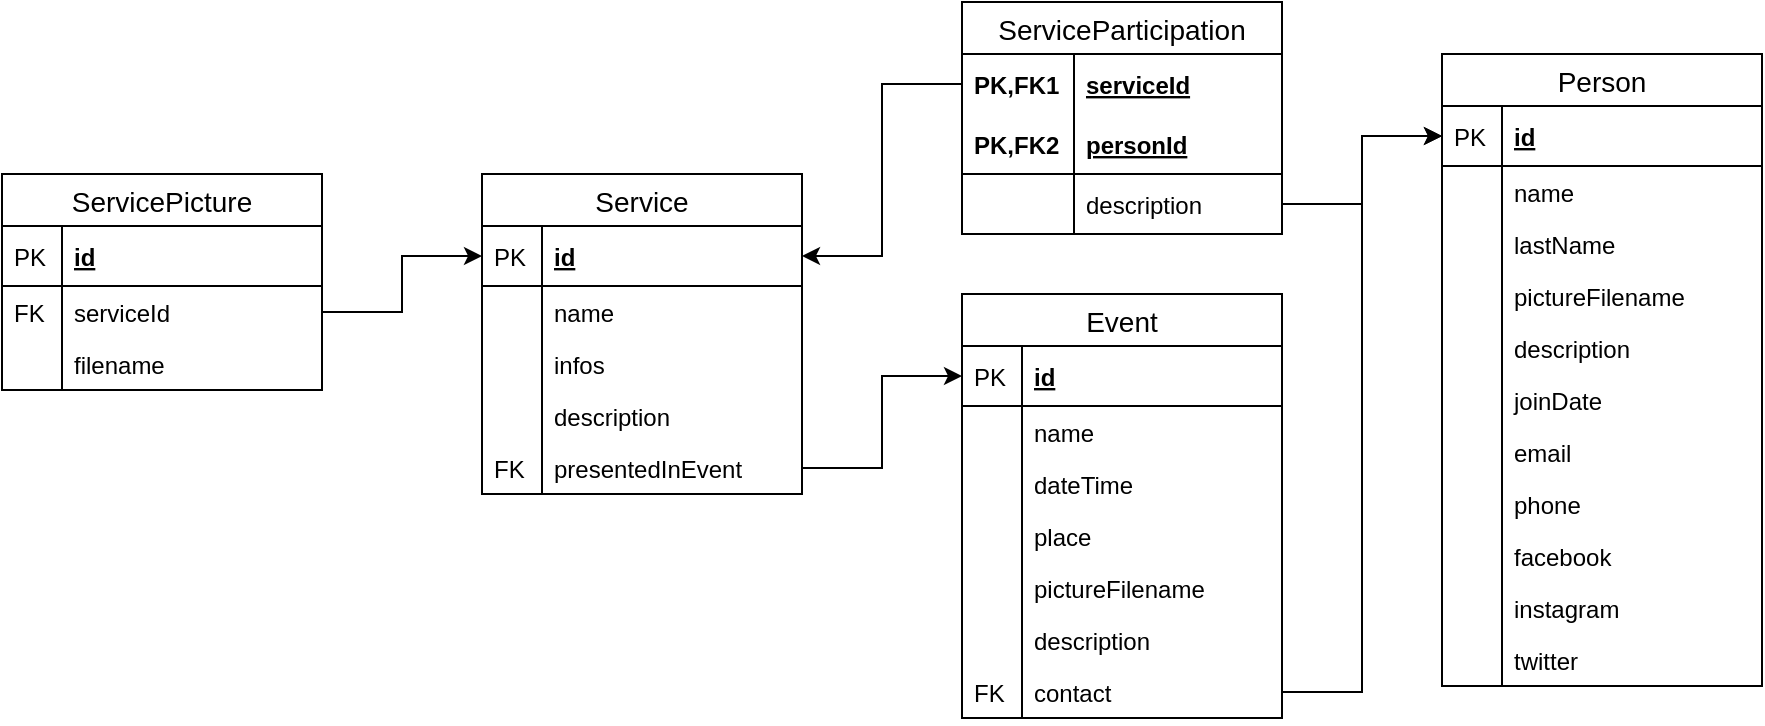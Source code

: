 <mxfile version="13.0.0" type="github">
  <diagram id="hEyKxy33xBOfwc49a35S" name="Page-1">
    <mxGraphModel dx="1516" dy="409" grid="1" gridSize="10" guides="1" tooltips="1" connect="1" arrows="1" fold="1" page="1" pageScale="1" pageWidth="827" pageHeight="1169" math="0" shadow="0">
      <root>
        <mxCell id="0" />
        <mxCell id="1" parent="0" />
        <mxCell id="F8qXASCYyBjZUGjVHtPD-25" style="edgeStyle=orthogonalEdgeStyle;rounded=0;orthogonalLoop=1;jettySize=auto;html=1;exitX=1;exitY=0.5;exitDx=0;exitDy=0;entryX=0;entryY=0.5;entryDx=0;entryDy=0;" parent="1" source="F8qXASCYyBjZUGjVHtPD-17" target="F8qXASCYyBjZUGjVHtPD-2" edge="1">
          <mxGeometry relative="1" as="geometry" />
        </mxCell>
        <mxCell id="F8qXASCYyBjZUGjVHtPD-48" style="edgeStyle=orthogonalEdgeStyle;rounded=0;orthogonalLoop=1;jettySize=auto;html=1;exitX=0;exitY=0.5;exitDx=0;exitDy=0;entryX=1;entryY=0.5;entryDx=0;entryDy=0;" parent="1" source="F8qXASCYyBjZUGjVHtPD-42" target="F8qXASCYyBjZUGjVHtPD-2" edge="1">
          <mxGeometry relative="1" as="geometry" />
        </mxCell>
        <mxCell id="F8qXASCYyBjZUGjVHtPD-1" value="Service" style="swimlane;fontStyle=0;childLayout=stackLayout;horizontal=1;startSize=26;horizontalStack=0;resizeParent=1;resizeParentMax=0;resizeLast=0;collapsible=1;marginBottom=0;align=center;fontSize=14;" parent="1" vertex="1">
          <mxGeometry x="-240" y="400" width="160" height="160" as="geometry" />
        </mxCell>
        <mxCell id="F8qXASCYyBjZUGjVHtPD-2" value="id" style="shape=partialRectangle;top=0;left=0;right=0;bottom=1;align=left;verticalAlign=middle;fillColor=none;spacingLeft=34;spacingRight=4;overflow=hidden;rotatable=0;points=[[0,0.5],[1,0.5]];portConstraint=eastwest;dropTarget=0;fontStyle=5;fontSize=12;" parent="F8qXASCYyBjZUGjVHtPD-1" vertex="1">
          <mxGeometry y="26" width="160" height="30" as="geometry" />
        </mxCell>
        <mxCell id="F8qXASCYyBjZUGjVHtPD-3" value="PK" style="shape=partialRectangle;top=0;left=0;bottom=0;fillColor=none;align=left;verticalAlign=middle;spacingLeft=4;spacingRight=4;overflow=hidden;rotatable=0;points=[];portConstraint=eastwest;part=1;fontSize=12;" parent="F8qXASCYyBjZUGjVHtPD-2" vertex="1" connectable="0">
          <mxGeometry width="30" height="30" as="geometry" />
        </mxCell>
        <mxCell id="F8qXASCYyBjZUGjVHtPD-4" value="name" style="shape=partialRectangle;top=0;left=0;right=0;bottom=0;align=left;verticalAlign=top;fillColor=none;spacingLeft=34;spacingRight=4;overflow=hidden;rotatable=0;points=[[0,0.5],[1,0.5]];portConstraint=eastwest;dropTarget=0;fontSize=12;" parent="F8qXASCYyBjZUGjVHtPD-1" vertex="1">
          <mxGeometry y="56" width="160" height="26" as="geometry" />
        </mxCell>
        <mxCell id="F8qXASCYyBjZUGjVHtPD-5" value="" style="shape=partialRectangle;top=0;left=0;bottom=0;fillColor=none;align=left;verticalAlign=top;spacingLeft=4;spacingRight=4;overflow=hidden;rotatable=0;points=[];portConstraint=eastwest;part=1;fontSize=12;" parent="F8qXASCYyBjZUGjVHtPD-4" vertex="1" connectable="0">
          <mxGeometry width="30" height="26" as="geometry" />
        </mxCell>
        <mxCell id="F8qXASCYyBjZUGjVHtPD-6" value="infos" style="shape=partialRectangle;top=0;left=0;right=0;bottom=0;align=left;verticalAlign=top;fillColor=none;spacingLeft=34;spacingRight=4;overflow=hidden;rotatable=0;points=[[0,0.5],[1,0.5]];portConstraint=eastwest;dropTarget=0;fontSize=12;" parent="F8qXASCYyBjZUGjVHtPD-1" vertex="1">
          <mxGeometry y="82" width="160" height="26" as="geometry" />
        </mxCell>
        <mxCell id="F8qXASCYyBjZUGjVHtPD-7" value="" style="shape=partialRectangle;top=0;left=0;bottom=0;fillColor=none;align=left;verticalAlign=top;spacingLeft=4;spacingRight=4;overflow=hidden;rotatable=0;points=[];portConstraint=eastwest;part=1;fontSize=12;" parent="F8qXASCYyBjZUGjVHtPD-6" vertex="1" connectable="0">
          <mxGeometry width="30" height="26" as="geometry" />
        </mxCell>
        <mxCell id="roz7lpAu7tyGoxZHOuFG-14" value="description" style="shape=partialRectangle;top=0;left=0;right=0;bottom=0;align=left;verticalAlign=top;fillColor=none;spacingLeft=34;spacingRight=4;overflow=hidden;rotatable=0;points=[[0,0.5],[1,0.5]];portConstraint=eastwest;dropTarget=0;fontSize=12;" parent="F8qXASCYyBjZUGjVHtPD-1" vertex="1">
          <mxGeometry y="108" width="160" height="26" as="geometry" />
        </mxCell>
        <mxCell id="roz7lpAu7tyGoxZHOuFG-15" value="" style="shape=partialRectangle;top=0;left=0;bottom=0;fillColor=none;align=left;verticalAlign=top;spacingLeft=4;spacingRight=4;overflow=hidden;rotatable=0;points=[];portConstraint=eastwest;part=1;fontSize=12;" parent="roz7lpAu7tyGoxZHOuFG-14" vertex="1" connectable="0">
          <mxGeometry width="30" height="26" as="geometry" />
        </mxCell>
        <mxCell id="F8qXASCYyBjZUGjVHtPD-12" value="presentedInEvent" style="shape=partialRectangle;top=0;left=0;right=0;bottom=0;align=left;verticalAlign=top;fillColor=none;spacingLeft=34;spacingRight=4;overflow=hidden;rotatable=0;points=[[0,0.5],[1,0.5]];portConstraint=eastwest;dropTarget=0;fontSize=12;" parent="F8qXASCYyBjZUGjVHtPD-1" vertex="1">
          <mxGeometry y="134" width="160" height="26" as="geometry" />
        </mxCell>
        <mxCell id="F8qXASCYyBjZUGjVHtPD-13" value="FK" style="shape=partialRectangle;top=0;left=0;bottom=0;fillColor=none;align=left;verticalAlign=top;spacingLeft=4;spacingRight=4;overflow=hidden;rotatable=0;points=[];portConstraint=eastwest;part=1;fontSize=12;" parent="F8qXASCYyBjZUGjVHtPD-12" vertex="1" connectable="0">
          <mxGeometry width="30" height="26" as="geometry" />
        </mxCell>
        <mxCell id="F8qXASCYyBjZUGjVHtPD-14" value="ServicePicture" style="swimlane;fontStyle=0;childLayout=stackLayout;horizontal=1;startSize=26;horizontalStack=0;resizeParent=1;resizeParentMax=0;resizeLast=0;collapsible=1;marginBottom=0;align=center;fontSize=14;" parent="1" vertex="1">
          <mxGeometry x="-480" y="400" width="160" height="108" as="geometry" />
        </mxCell>
        <mxCell id="F8qXASCYyBjZUGjVHtPD-15" value="id" style="shape=partialRectangle;top=0;left=0;right=0;bottom=1;align=left;verticalAlign=middle;fillColor=none;spacingLeft=34;spacingRight=4;overflow=hidden;rotatable=0;points=[[0,0.5],[1,0.5]];portConstraint=eastwest;dropTarget=0;fontStyle=5;fontSize=12;" parent="F8qXASCYyBjZUGjVHtPD-14" vertex="1">
          <mxGeometry y="26" width="160" height="30" as="geometry" />
        </mxCell>
        <mxCell id="F8qXASCYyBjZUGjVHtPD-16" value="PK" style="shape=partialRectangle;top=0;left=0;bottom=0;fillColor=none;align=left;verticalAlign=middle;spacingLeft=4;spacingRight=4;overflow=hidden;rotatable=0;points=[];portConstraint=eastwest;part=1;fontSize=12;" parent="F8qXASCYyBjZUGjVHtPD-15" vertex="1" connectable="0">
          <mxGeometry width="30" height="30" as="geometry" />
        </mxCell>
        <mxCell id="F8qXASCYyBjZUGjVHtPD-17" value="serviceId" style="shape=partialRectangle;top=0;left=0;right=0;bottom=0;align=left;verticalAlign=top;fillColor=none;spacingLeft=34;spacingRight=4;overflow=hidden;rotatable=0;points=[[0,0.5],[1,0.5]];portConstraint=eastwest;dropTarget=0;fontSize=12;" parent="F8qXASCYyBjZUGjVHtPD-14" vertex="1">
          <mxGeometry y="56" width="160" height="26" as="geometry" />
        </mxCell>
        <mxCell id="F8qXASCYyBjZUGjVHtPD-18" value="FK" style="shape=partialRectangle;top=0;left=0;bottom=0;fillColor=none;align=left;verticalAlign=top;spacingLeft=4;spacingRight=4;overflow=hidden;rotatable=0;points=[];portConstraint=eastwest;part=1;fontSize=12;" parent="F8qXASCYyBjZUGjVHtPD-17" vertex="1" connectable="0">
          <mxGeometry width="30" height="26" as="geometry" />
        </mxCell>
        <mxCell id="F8qXASCYyBjZUGjVHtPD-85" value="filename" style="shape=partialRectangle;top=0;left=0;right=0;bottom=0;align=left;verticalAlign=top;fillColor=none;spacingLeft=34;spacingRight=4;overflow=hidden;rotatable=0;points=[[0,0.5],[1,0.5]];portConstraint=eastwest;dropTarget=0;fontSize=12;" parent="F8qXASCYyBjZUGjVHtPD-14" vertex="1">
          <mxGeometry y="82" width="160" height="26" as="geometry" />
        </mxCell>
        <mxCell id="F8qXASCYyBjZUGjVHtPD-86" value="" style="shape=partialRectangle;top=0;left=0;bottom=0;fillColor=none;align=left;verticalAlign=top;spacingLeft=4;spacingRight=4;overflow=hidden;rotatable=0;points=[];portConstraint=eastwest;part=1;fontSize=12;" parent="F8qXASCYyBjZUGjVHtPD-85" vertex="1" connectable="0">
          <mxGeometry width="30" height="26" as="geometry" />
        </mxCell>
        <mxCell id="F8qXASCYyBjZUGjVHtPD-91" style="edgeStyle=orthogonalEdgeStyle;rounded=0;orthogonalLoop=1;jettySize=auto;html=1;exitX=1;exitY=0.5;exitDx=0;exitDy=0;entryX=0;entryY=0.5;entryDx=0;entryDy=0;" parent="1" source="F8qXASCYyBjZUGjVHtPD-44" target="F8qXASCYyBjZUGjVHtPD-50" edge="1">
          <mxGeometry relative="1" as="geometry">
            <mxPoint x="200" y="430" as="targetPoint" />
          </mxGeometry>
        </mxCell>
        <mxCell id="roz7lpAu7tyGoxZHOuFG-16" style="edgeStyle=orthogonalEdgeStyle;rounded=0;orthogonalLoop=1;jettySize=auto;html=1;exitX=1;exitY=0.5;exitDx=0;exitDy=0;entryX=0;entryY=0.5;entryDx=0;entryDy=0;" parent="1" source="F8qXASCYyBjZUGjVHtPD-12" target="roz7lpAu7tyGoxZHOuFG-2" edge="1">
          <mxGeometry relative="1" as="geometry" />
        </mxCell>
        <mxCell id="roz7lpAu7tyGoxZHOuFG-19" style="edgeStyle=orthogonalEdgeStyle;rounded=0;orthogonalLoop=1;jettySize=auto;html=1;exitX=1;exitY=0.5;exitDx=0;exitDy=0;entryX=0;entryY=0.5;entryDx=0;entryDy=0;" parent="1" source="roz7lpAu7tyGoxZHOuFG-8" target="F8qXASCYyBjZUGjVHtPD-50" edge="1">
          <mxGeometry relative="1" as="geometry">
            <Array as="points">
              <mxPoint x="200" y="659" />
              <mxPoint x="200" y="381" />
            </Array>
          </mxGeometry>
        </mxCell>
        <mxCell id="F8qXASCYyBjZUGjVHtPD-41" value="ServiceParticipation" style="swimlane;fontStyle=0;childLayout=stackLayout;horizontal=1;startSize=26;horizontalStack=0;resizeParent=1;resizeParentMax=0;resizeLast=0;collapsible=1;marginBottom=0;align=center;fontSize=14;" parent="1" vertex="1">
          <mxGeometry y="314" width="160" height="116" as="geometry" />
        </mxCell>
        <mxCell id="F8qXASCYyBjZUGjVHtPD-42" value="serviceId" style="shape=partialRectangle;top=0;left=0;right=0;bottom=0;align=left;verticalAlign=middle;fillColor=none;spacingLeft=60;spacingRight=4;overflow=hidden;rotatable=0;points=[[0,0.5],[1,0.5]];portConstraint=eastwest;dropTarget=0;fontStyle=5;fontSize=12;" parent="F8qXASCYyBjZUGjVHtPD-41" vertex="1">
          <mxGeometry y="26" width="160" height="30" as="geometry" />
        </mxCell>
        <mxCell id="F8qXASCYyBjZUGjVHtPD-43" value="PK,FK1" style="shape=partialRectangle;fontStyle=1;top=0;left=0;bottom=0;fillColor=none;align=left;verticalAlign=middle;spacingLeft=4;spacingRight=4;overflow=hidden;rotatable=0;points=[];portConstraint=eastwest;part=1;fontSize=12;" parent="F8qXASCYyBjZUGjVHtPD-42" vertex="1" connectable="0">
          <mxGeometry width="56" height="30" as="geometry" />
        </mxCell>
        <mxCell id="LpWFvHeWg4gAuixz16tr-12" value="personId" style="shape=partialRectangle;top=0;left=0;right=0;bottom=1;align=left;verticalAlign=middle;fillColor=none;spacingLeft=60;spacingRight=4;overflow=hidden;rotatable=0;points=[[0,0.5],[1,0.5]];portConstraint=eastwest;dropTarget=0;fontStyle=5;fontSize=12;" parent="F8qXASCYyBjZUGjVHtPD-41" vertex="1">
          <mxGeometry y="56" width="160" height="30" as="geometry" />
        </mxCell>
        <mxCell id="LpWFvHeWg4gAuixz16tr-13" value="PK,FK2" style="shape=partialRectangle;fontStyle=1;top=0;left=0;bottom=0;fillColor=none;align=left;verticalAlign=middle;spacingLeft=4;spacingRight=4;overflow=hidden;rotatable=0;points=[];portConstraint=eastwest;part=1;fontSize=12;" parent="LpWFvHeWg4gAuixz16tr-12" vertex="1" connectable="0">
          <mxGeometry width="56" height="30" as="geometry" />
        </mxCell>
        <mxCell id="F8qXASCYyBjZUGjVHtPD-44" value="description" style="shape=partialRectangle;top=0;left=0;right=0;bottom=1;align=left;verticalAlign=middle;fillColor=none;spacingLeft=60;spacingRight=4;overflow=hidden;rotatable=0;points=[[0,0.5],[1,0.5]];portConstraint=eastwest;dropTarget=0;fontStyle=0;fontSize=12;" parent="F8qXASCYyBjZUGjVHtPD-41" vertex="1">
          <mxGeometry y="86" width="160" height="30" as="geometry" />
        </mxCell>
        <mxCell id="F8qXASCYyBjZUGjVHtPD-45" value="" style="shape=partialRectangle;fontStyle=1;top=0;left=0;bottom=0;fillColor=none;align=left;verticalAlign=middle;spacingLeft=4;spacingRight=4;overflow=hidden;rotatable=0;points=[];portConstraint=eastwest;part=1;fontSize=12;" parent="F8qXASCYyBjZUGjVHtPD-44" vertex="1" connectable="0">
          <mxGeometry width="56" height="30" as="geometry" />
        </mxCell>
        <mxCell id="roz7lpAu7tyGoxZHOuFG-1" value="Event" style="swimlane;fontStyle=0;childLayout=stackLayout;horizontal=1;startSize=26;horizontalStack=0;resizeParent=1;resizeParentMax=0;resizeLast=0;collapsible=1;marginBottom=0;align=center;fontSize=14;" parent="1" vertex="1">
          <mxGeometry y="460" width="160" height="212" as="geometry" />
        </mxCell>
        <mxCell id="roz7lpAu7tyGoxZHOuFG-2" value="id" style="shape=partialRectangle;top=0;left=0;right=0;bottom=1;align=left;verticalAlign=middle;fillColor=none;spacingLeft=34;spacingRight=4;overflow=hidden;rotatable=0;points=[[0,0.5],[1,0.5]];portConstraint=eastwest;dropTarget=0;fontStyle=5;fontSize=12;" parent="roz7lpAu7tyGoxZHOuFG-1" vertex="1">
          <mxGeometry y="26" width="160" height="30" as="geometry" />
        </mxCell>
        <mxCell id="roz7lpAu7tyGoxZHOuFG-3" value="PK" style="shape=partialRectangle;top=0;left=0;bottom=0;fillColor=none;align=left;verticalAlign=middle;spacingLeft=4;spacingRight=4;overflow=hidden;rotatable=0;points=[];portConstraint=eastwest;part=1;fontSize=12;" parent="roz7lpAu7tyGoxZHOuFG-2" vertex="1" connectable="0">
          <mxGeometry width="30" height="30" as="geometry" />
        </mxCell>
        <mxCell id="roz7lpAu7tyGoxZHOuFG-4" value="name" style="shape=partialRectangle;top=0;left=0;right=0;bottom=0;align=left;verticalAlign=top;fillColor=none;spacingLeft=34;spacingRight=4;overflow=hidden;rotatable=0;points=[[0,0.5],[1,0.5]];portConstraint=eastwest;dropTarget=0;fontSize=12;" parent="roz7lpAu7tyGoxZHOuFG-1" vertex="1">
          <mxGeometry y="56" width="160" height="26" as="geometry" />
        </mxCell>
        <mxCell id="roz7lpAu7tyGoxZHOuFG-5" value="" style="shape=partialRectangle;top=0;left=0;bottom=0;fillColor=none;align=left;verticalAlign=top;spacingLeft=4;spacingRight=4;overflow=hidden;rotatable=0;points=[];portConstraint=eastwest;part=1;fontSize=12;" parent="roz7lpAu7tyGoxZHOuFG-4" vertex="1" connectable="0">
          <mxGeometry width="30" height="26" as="geometry" />
        </mxCell>
        <mxCell id="nHtQ6auOKDyPO9Jg9fpP-1" value="dateTime" style="shape=partialRectangle;top=0;left=0;right=0;bottom=0;align=left;verticalAlign=top;fillColor=none;spacingLeft=34;spacingRight=4;overflow=hidden;rotatable=0;points=[[0,0.5],[1,0.5]];portConstraint=eastwest;dropTarget=0;fontSize=12;" parent="roz7lpAu7tyGoxZHOuFG-1" vertex="1">
          <mxGeometry y="82" width="160" height="26" as="geometry" />
        </mxCell>
        <mxCell id="nHtQ6auOKDyPO9Jg9fpP-2" value="" style="shape=partialRectangle;top=0;left=0;bottom=0;fillColor=none;align=left;verticalAlign=top;spacingLeft=4;spacingRight=4;overflow=hidden;rotatable=0;points=[];portConstraint=eastwest;part=1;fontSize=12;" parent="nHtQ6auOKDyPO9Jg9fpP-1" vertex="1" connectable="0">
          <mxGeometry width="30" height="26" as="geometry" />
        </mxCell>
        <mxCell id="roz7lpAu7tyGoxZHOuFG-6" value="place" style="shape=partialRectangle;top=0;left=0;right=0;bottom=0;align=left;verticalAlign=top;fillColor=none;spacingLeft=34;spacingRight=4;overflow=hidden;rotatable=0;points=[[0,0.5],[1,0.5]];portConstraint=eastwest;dropTarget=0;fontSize=12;" parent="roz7lpAu7tyGoxZHOuFG-1" vertex="1">
          <mxGeometry y="108" width="160" height="26" as="geometry" />
        </mxCell>
        <mxCell id="roz7lpAu7tyGoxZHOuFG-7" value="" style="shape=partialRectangle;top=0;left=0;bottom=0;fillColor=none;align=left;verticalAlign=top;spacingLeft=4;spacingRight=4;overflow=hidden;rotatable=0;points=[];portConstraint=eastwest;part=1;fontSize=12;" parent="roz7lpAu7tyGoxZHOuFG-6" vertex="1" connectable="0">
          <mxGeometry width="30" height="26" as="geometry" />
        </mxCell>
        <mxCell id="roz7lpAu7tyGoxZHOuFG-12" value="pictureFilename" style="shape=partialRectangle;top=0;left=0;right=0;bottom=0;align=left;verticalAlign=top;fillColor=none;spacingLeft=34;spacingRight=4;overflow=hidden;rotatable=0;points=[[0,0.5],[1,0.5]];portConstraint=eastwest;dropTarget=0;fontSize=12;" parent="roz7lpAu7tyGoxZHOuFG-1" vertex="1">
          <mxGeometry y="134" width="160" height="26" as="geometry" />
        </mxCell>
        <mxCell id="roz7lpAu7tyGoxZHOuFG-13" value="" style="shape=partialRectangle;top=0;left=0;bottom=0;fillColor=none;align=left;verticalAlign=top;spacingLeft=4;spacingRight=4;overflow=hidden;rotatable=0;points=[];portConstraint=eastwest;part=1;fontSize=12;" parent="roz7lpAu7tyGoxZHOuFG-12" vertex="1" connectable="0">
          <mxGeometry width="30" height="26" as="geometry" />
        </mxCell>
        <mxCell id="roz7lpAu7tyGoxZHOuFG-17" value="description" style="shape=partialRectangle;top=0;left=0;right=0;bottom=0;align=left;verticalAlign=top;fillColor=none;spacingLeft=34;spacingRight=4;overflow=hidden;rotatable=0;points=[[0,0.5],[1,0.5]];portConstraint=eastwest;dropTarget=0;fontSize=12;" parent="roz7lpAu7tyGoxZHOuFG-1" vertex="1">
          <mxGeometry y="160" width="160" height="26" as="geometry" />
        </mxCell>
        <mxCell id="roz7lpAu7tyGoxZHOuFG-18" value="" style="shape=partialRectangle;top=0;left=0;bottom=0;fillColor=none;align=left;verticalAlign=top;spacingLeft=4;spacingRight=4;overflow=hidden;rotatable=0;points=[];portConstraint=eastwest;part=1;fontSize=12;" parent="roz7lpAu7tyGoxZHOuFG-17" vertex="1" connectable="0">
          <mxGeometry width="30" height="26" as="geometry" />
        </mxCell>
        <mxCell id="roz7lpAu7tyGoxZHOuFG-8" value="contact" style="shape=partialRectangle;top=0;left=0;right=0;bottom=0;align=left;verticalAlign=top;fillColor=none;spacingLeft=34;spacingRight=4;overflow=hidden;rotatable=0;points=[[0,0.5],[1,0.5]];portConstraint=eastwest;dropTarget=0;fontSize=12;" parent="roz7lpAu7tyGoxZHOuFG-1" vertex="1">
          <mxGeometry y="186" width="160" height="26" as="geometry" />
        </mxCell>
        <mxCell id="roz7lpAu7tyGoxZHOuFG-9" value="FK" style="shape=partialRectangle;top=0;left=0;bottom=0;fillColor=none;align=left;verticalAlign=top;spacingLeft=4;spacingRight=4;overflow=hidden;rotatable=0;points=[];portConstraint=eastwest;part=1;fontSize=12;" parent="roz7lpAu7tyGoxZHOuFG-8" vertex="1" connectable="0">
          <mxGeometry width="30" height="26" as="geometry" />
        </mxCell>
        <mxCell id="F8qXASCYyBjZUGjVHtPD-49" value="Person" style="swimlane;fontStyle=0;childLayout=stackLayout;horizontal=1;startSize=26;horizontalStack=0;resizeParent=1;resizeParentMax=0;resizeLast=0;collapsible=1;marginBottom=0;align=center;fontSize=14;" parent="1" vertex="1">
          <mxGeometry x="240" y="340" width="160" height="316" as="geometry" />
        </mxCell>
        <mxCell id="F8qXASCYyBjZUGjVHtPD-50" value="id" style="shape=partialRectangle;top=0;left=0;right=0;bottom=1;align=left;verticalAlign=middle;fillColor=none;spacingLeft=34;spacingRight=4;overflow=hidden;rotatable=0;points=[[0,0.5],[1,0.5]];portConstraint=eastwest;dropTarget=0;fontStyle=5;fontSize=12;" parent="F8qXASCYyBjZUGjVHtPD-49" vertex="1">
          <mxGeometry y="26" width="160" height="30" as="geometry" />
        </mxCell>
        <mxCell id="F8qXASCYyBjZUGjVHtPD-51" value="PK" style="shape=partialRectangle;top=0;left=0;bottom=0;fillColor=none;align=left;verticalAlign=middle;spacingLeft=4;spacingRight=4;overflow=hidden;rotatable=0;points=[];portConstraint=eastwest;part=1;fontSize=12;" parent="F8qXASCYyBjZUGjVHtPD-50" vertex="1" connectable="0">
          <mxGeometry width="30" height="30" as="geometry" />
        </mxCell>
        <mxCell id="F8qXASCYyBjZUGjVHtPD-52" value="name" style="shape=partialRectangle;top=0;left=0;right=0;bottom=0;align=left;verticalAlign=top;fillColor=none;spacingLeft=34;spacingRight=4;overflow=hidden;rotatable=0;points=[[0,0.5],[1,0.5]];portConstraint=eastwest;dropTarget=0;fontSize=12;" parent="F8qXASCYyBjZUGjVHtPD-49" vertex="1">
          <mxGeometry y="56" width="160" height="26" as="geometry" />
        </mxCell>
        <mxCell id="F8qXASCYyBjZUGjVHtPD-53" value="" style="shape=partialRectangle;top=0;left=0;bottom=0;fillColor=none;align=left;verticalAlign=top;spacingLeft=4;spacingRight=4;overflow=hidden;rotatable=0;points=[];portConstraint=eastwest;part=1;fontSize=12;" parent="F8qXASCYyBjZUGjVHtPD-52" vertex="1" connectable="0">
          <mxGeometry width="30" height="26" as="geometry" />
        </mxCell>
        <mxCell id="F8qXASCYyBjZUGjVHtPD-54" value="lastName" style="shape=partialRectangle;top=0;left=0;right=0;bottom=0;align=left;verticalAlign=top;fillColor=none;spacingLeft=34;spacingRight=4;overflow=hidden;rotatable=0;points=[[0,0.5],[1,0.5]];portConstraint=eastwest;dropTarget=0;fontSize=12;" parent="F8qXASCYyBjZUGjVHtPD-49" vertex="1">
          <mxGeometry y="82" width="160" height="26" as="geometry" />
        </mxCell>
        <mxCell id="F8qXASCYyBjZUGjVHtPD-55" value="" style="shape=partialRectangle;top=0;left=0;bottom=0;fillColor=none;align=left;verticalAlign=top;spacingLeft=4;spacingRight=4;overflow=hidden;rotatable=0;points=[];portConstraint=eastwest;part=1;fontSize=12;" parent="F8qXASCYyBjZUGjVHtPD-54" vertex="1" connectable="0">
          <mxGeometry width="30" height="26" as="geometry" />
        </mxCell>
        <mxCell id="F8qXASCYyBjZUGjVHtPD-56" value="pictureFilename" style="shape=partialRectangle;top=0;left=0;right=0;bottom=0;align=left;verticalAlign=top;fillColor=none;spacingLeft=34;spacingRight=4;overflow=hidden;rotatable=0;points=[[0,0.5],[1,0.5]];portConstraint=eastwest;dropTarget=0;fontSize=12;" parent="F8qXASCYyBjZUGjVHtPD-49" vertex="1">
          <mxGeometry y="108" width="160" height="26" as="geometry" />
        </mxCell>
        <mxCell id="F8qXASCYyBjZUGjVHtPD-57" value="" style="shape=partialRectangle;top=0;left=0;bottom=0;fillColor=none;align=left;verticalAlign=top;spacingLeft=4;spacingRight=4;overflow=hidden;rotatable=0;points=[];portConstraint=eastwest;part=1;fontSize=12;" parent="F8qXASCYyBjZUGjVHtPD-56" vertex="1" connectable="0">
          <mxGeometry width="30" height="26" as="geometry" />
        </mxCell>
        <mxCell id="LpWFvHeWg4gAuixz16tr-14" value="description" style="shape=partialRectangle;top=0;left=0;right=0;bottom=0;align=left;verticalAlign=top;fillColor=none;spacingLeft=34;spacingRight=4;overflow=hidden;rotatable=0;points=[[0,0.5],[1,0.5]];portConstraint=eastwest;dropTarget=0;fontSize=12;" parent="F8qXASCYyBjZUGjVHtPD-49" vertex="1">
          <mxGeometry y="134" width="160" height="26" as="geometry" />
        </mxCell>
        <mxCell id="LpWFvHeWg4gAuixz16tr-15" value="" style="shape=partialRectangle;top=0;left=0;bottom=0;fillColor=none;align=left;verticalAlign=top;spacingLeft=4;spacingRight=4;overflow=hidden;rotatable=0;points=[];portConstraint=eastwest;part=1;fontSize=12;" parent="LpWFvHeWg4gAuixz16tr-14" vertex="1" connectable="0">
          <mxGeometry width="30" height="26" as="geometry" />
        </mxCell>
        <mxCell id="f-YvqyhS-vLTlX2SCcht-1" value="joinDate" style="shape=partialRectangle;top=0;left=0;right=0;bottom=0;align=left;verticalAlign=top;fillColor=none;spacingLeft=34;spacingRight=4;overflow=hidden;rotatable=0;points=[[0,0.5],[1,0.5]];portConstraint=eastwest;dropTarget=0;fontSize=12;" vertex="1" parent="F8qXASCYyBjZUGjVHtPD-49">
          <mxGeometry y="160" width="160" height="26" as="geometry" />
        </mxCell>
        <mxCell id="f-YvqyhS-vLTlX2SCcht-2" value="" style="shape=partialRectangle;top=0;left=0;bottom=0;fillColor=none;align=left;verticalAlign=top;spacingLeft=4;spacingRight=4;overflow=hidden;rotatable=0;points=[];portConstraint=eastwest;part=1;fontSize=12;" vertex="1" connectable="0" parent="f-YvqyhS-vLTlX2SCcht-1">
          <mxGeometry width="30" height="26" as="geometry" />
        </mxCell>
        <mxCell id="LpWFvHeWg4gAuixz16tr-16" value="email" style="shape=partialRectangle;top=0;left=0;right=0;bottom=0;align=left;verticalAlign=top;fillColor=none;spacingLeft=34;spacingRight=4;overflow=hidden;rotatable=0;points=[[0,0.5],[1,0.5]];portConstraint=eastwest;dropTarget=0;fontSize=12;" parent="F8qXASCYyBjZUGjVHtPD-49" vertex="1">
          <mxGeometry y="186" width="160" height="26" as="geometry" />
        </mxCell>
        <mxCell id="LpWFvHeWg4gAuixz16tr-17" value="" style="shape=partialRectangle;top=0;left=0;bottom=0;fillColor=none;align=left;verticalAlign=top;spacingLeft=4;spacingRight=4;overflow=hidden;rotatable=0;points=[];portConstraint=eastwest;part=1;fontSize=12;" parent="LpWFvHeWg4gAuixz16tr-16" vertex="1" connectable="0">
          <mxGeometry width="30" height="26" as="geometry" />
        </mxCell>
        <mxCell id="LpWFvHeWg4gAuixz16tr-18" value="phone" style="shape=partialRectangle;top=0;left=0;right=0;bottom=0;align=left;verticalAlign=top;fillColor=none;spacingLeft=34;spacingRight=4;overflow=hidden;rotatable=0;points=[[0,0.5],[1,0.5]];portConstraint=eastwest;dropTarget=0;fontSize=12;" parent="F8qXASCYyBjZUGjVHtPD-49" vertex="1">
          <mxGeometry y="212" width="160" height="26" as="geometry" />
        </mxCell>
        <mxCell id="LpWFvHeWg4gAuixz16tr-19" value="" style="shape=partialRectangle;top=0;left=0;bottom=0;fillColor=none;align=left;verticalAlign=top;spacingLeft=4;spacingRight=4;overflow=hidden;rotatable=0;points=[];portConstraint=eastwest;part=1;fontSize=12;" parent="LpWFvHeWg4gAuixz16tr-18" vertex="1" connectable="0">
          <mxGeometry width="30" height="26" as="geometry" />
        </mxCell>
        <mxCell id="LpWFvHeWg4gAuixz16tr-22" value="facebook" style="shape=partialRectangle;top=0;left=0;right=0;bottom=0;align=left;verticalAlign=top;fillColor=none;spacingLeft=34;spacingRight=4;overflow=hidden;rotatable=0;points=[[0,0.5],[1,0.5]];portConstraint=eastwest;dropTarget=0;fontSize=12;" parent="F8qXASCYyBjZUGjVHtPD-49" vertex="1">
          <mxGeometry y="238" width="160" height="26" as="geometry" />
        </mxCell>
        <mxCell id="LpWFvHeWg4gAuixz16tr-23" value="" style="shape=partialRectangle;top=0;left=0;bottom=0;fillColor=none;align=left;verticalAlign=top;spacingLeft=4;spacingRight=4;overflow=hidden;rotatable=0;points=[];portConstraint=eastwest;part=1;fontSize=12;" parent="LpWFvHeWg4gAuixz16tr-22" vertex="1" connectable="0">
          <mxGeometry width="30" height="26" as="geometry" />
        </mxCell>
        <mxCell id="LpWFvHeWg4gAuixz16tr-20" value="instagram" style="shape=partialRectangle;top=0;left=0;right=0;bottom=0;align=left;verticalAlign=top;fillColor=none;spacingLeft=34;spacingRight=4;overflow=hidden;rotatable=0;points=[[0,0.5],[1,0.5]];portConstraint=eastwest;dropTarget=0;fontSize=12;" parent="F8qXASCYyBjZUGjVHtPD-49" vertex="1">
          <mxGeometry y="264" width="160" height="26" as="geometry" />
        </mxCell>
        <mxCell id="LpWFvHeWg4gAuixz16tr-21" value="" style="shape=partialRectangle;top=0;left=0;bottom=0;fillColor=none;align=left;verticalAlign=top;spacingLeft=4;spacingRight=4;overflow=hidden;rotatable=0;points=[];portConstraint=eastwest;part=1;fontSize=12;" parent="LpWFvHeWg4gAuixz16tr-20" vertex="1" connectable="0">
          <mxGeometry width="30" height="26" as="geometry" />
        </mxCell>
        <mxCell id="F8qXASCYyBjZUGjVHtPD-89" value="twitter" style="shape=partialRectangle;top=0;left=0;right=0;bottom=0;align=left;verticalAlign=top;fillColor=none;spacingLeft=34;spacingRight=4;overflow=hidden;rotatable=0;points=[[0,0.5],[1,0.5]];portConstraint=eastwest;dropTarget=0;fontSize=12;" parent="F8qXASCYyBjZUGjVHtPD-49" vertex="1">
          <mxGeometry y="290" width="160" height="26" as="geometry" />
        </mxCell>
        <mxCell id="F8qXASCYyBjZUGjVHtPD-90" value="" style="shape=partialRectangle;top=0;left=0;bottom=0;fillColor=none;align=left;verticalAlign=top;spacingLeft=4;spacingRight=4;overflow=hidden;rotatable=0;points=[];portConstraint=eastwest;part=1;fontSize=12;" parent="F8qXASCYyBjZUGjVHtPD-89" vertex="1" connectable="0">
          <mxGeometry width="30" height="26" as="geometry" />
        </mxCell>
      </root>
    </mxGraphModel>
  </diagram>
</mxfile>
